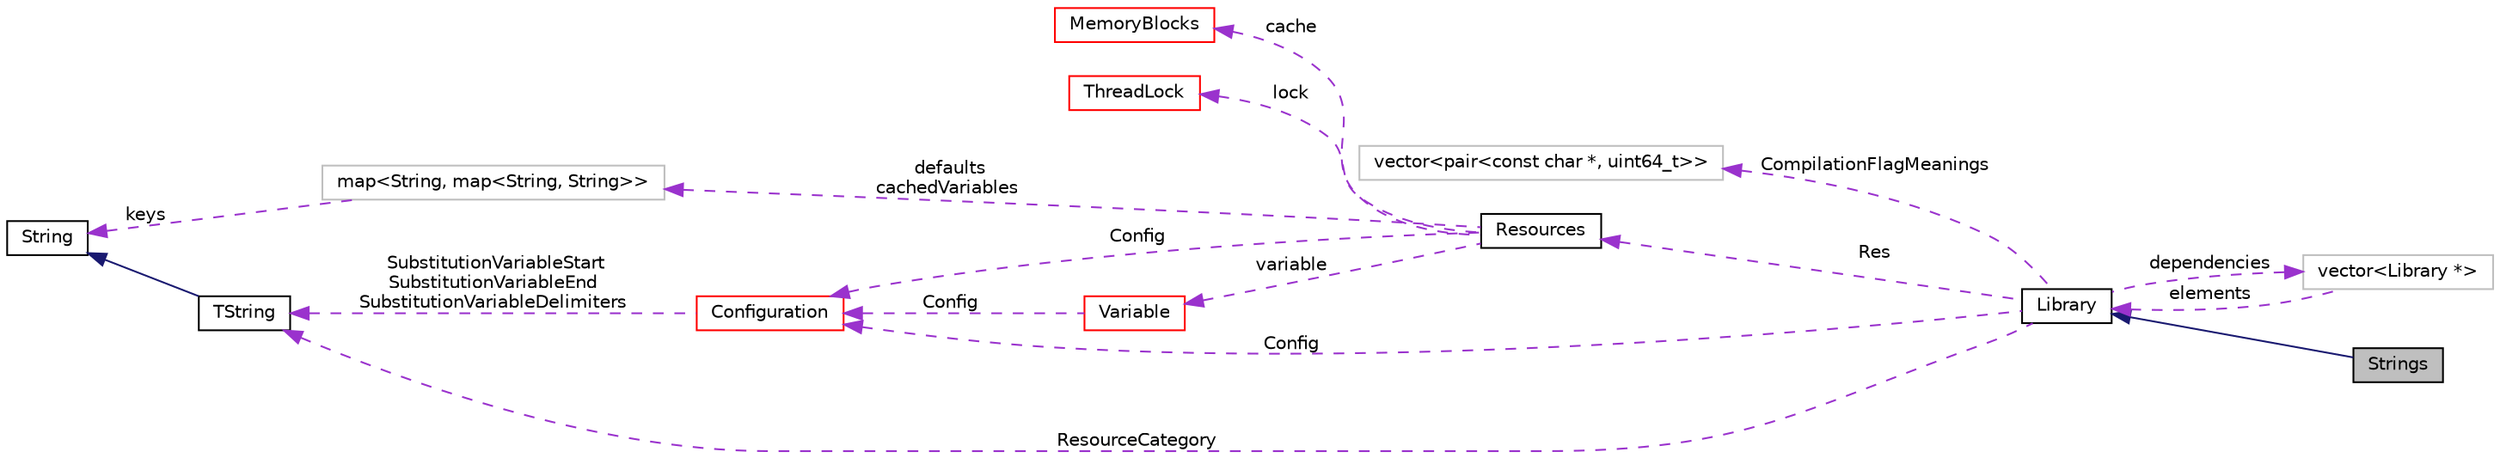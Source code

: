 digraph "Strings"
{
  edge [fontname="Helvetica",fontsize="10",labelfontname="Helvetica",labelfontsize="10"];
  node [fontname="Helvetica",fontsize="10",shape=record];
  rankdir="LR";
  Node2 [label="Strings",height=0.2,width=0.4,color="black", fillcolor="grey75", style="filled", fontcolor="black"];
  Node27 [label="map\<String, map\<String, String\>\>",height=0.2,width=0.4,color="grey75", fillcolor="white", style="filled"];
  Node28 [label="vector\<Library *\>",height=0.2,width=0.4,color="grey75", fillcolor="white", style="filled"];
  Node29 [label="vector\<pair\<const char *, uint64_t\>\>",height=0.2,width=0.4,color="grey75", fillcolor="white", style="filled"];
  Node3 -> Node2 [dir="back",color="midnightblue",fontsize="10",style="solid",fontname="Helvetica"];
  Node3 -> Node28 [dir="back",color="darkorchid3",fontsize="10",style="dashed",label=" elements" ,fontname="Helvetica"];
  Node4 -> Node3 [dir="back",color="darkorchid3",fontsize="10",style="dashed",label=" ResourceCategory" ,fontname="Helvetica"];
  Node4 -> Node15 [dir="back",color="darkorchid3",fontsize="10",style="dashed",label=" SubstitutionVariableStart\nSubstitutionVariableEnd\nSubstitutionVariableDelimiters" ,fontname="Helvetica"];
  Node5 -> Node4 [dir="back",color="midnightblue",fontsize="10",style="solid",fontname="Helvetica"];
  Node5 -> Node27 [dir="back",color="darkorchid3",fontsize="10",style="dashed",label=" keys" ,fontname="Helvetica"];
  Node6 -> Node3 [dir="back",color="darkorchid3",fontsize="10",style="dashed",label=" Res" ,fontname="Helvetica"];
  Node7 -> Node6 [dir="back",color="darkorchid3",fontsize="10",style="dashed",label=" cache" ,fontname="Helvetica"];
  Node10 -> Node6 [dir="back",color="darkorchid3",fontsize="10",style="dashed",label=" variable" ,fontname="Helvetica"];
  Node15 -> Node3 [dir="back",color="darkorchid3",fontsize="10",style="dashed",label=" Config" ,fontname="Helvetica"];
  Node15 -> Node6 [dir="back",color="darkorchid3",fontsize="10",style="dashed",label=" Config" ,fontname="Helvetica"];
  Node15 -> Node10 [dir="back",color="darkorchid3",fontsize="10",style="dashed",label=" Config" ,fontname="Helvetica"];
  Node17 -> Node6 [dir="back",color="darkorchid3",fontsize="10",style="dashed",label=" lock" ,fontname="Helvetica"];
  Node27 -> Node6 [dir="back",color="darkorchid3",fontsize="10",style="dashed",label=" defaults\ncachedVariables" ,fontname="Helvetica"];
  Node28 -> Node3 [dir="back",color="darkorchid3",fontsize="10",style="dashed",label=" dependencies" ,fontname="Helvetica"];
  Node29 -> Node3 [dir="back",color="darkorchid3",fontsize="10",style="dashed",label=" CompilationFlagMeanings" ,fontname="Helvetica"];
  Node3 [label="Library",height=0.2,width=0.4,color="black", fillcolor="white", style="filled",URL="$classaworx_1_1lib_1_1lang_1_1Library.html"];
  Node4 [label="TString",height=0.2,width=0.4,color="black", fillcolor="white", style="filled",URL="$classaworx_1_1lib_1_1strings_1_1TString.html"];
  Node5 [label="String",height=0.2,width=0.4,color="black", fillcolor="white", style="filled",URL="$classaworx_1_1lib_1_1strings_1_1String.html"];
  Node6 [label="Resources",height=0.2,width=0.4,color="black", fillcolor="white", style="filled",URL="$classaworx_1_1lib_1_1lang_1_1Resources.html"];
  Node7 [label="MemoryBlocks",height=0.2,width=0.4,color="red", fillcolor="white", style="filled",URL="$classaworx_1_1lib_1_1util_1_1MemoryBlocks.html"];
  Node10 [label="Variable",height=0.2,width=0.4,color="red", fillcolor="white", style="filled",URL="$classaworx_1_1lib_1_1config_1_1Variable.html"];
  Node15 [label="Configuration",height=0.2,width=0.4,color="red", fillcolor="white", style="filled",URL="$classaworx_1_1lib_1_1config_1_1Configuration.html"];
  Node17 [label="ThreadLock",height=0.2,width=0.4,color="red", fillcolor="white", style="filled",URL="$classaworx_1_1lib_1_1threads_1_1ThreadLock.html"];
}

